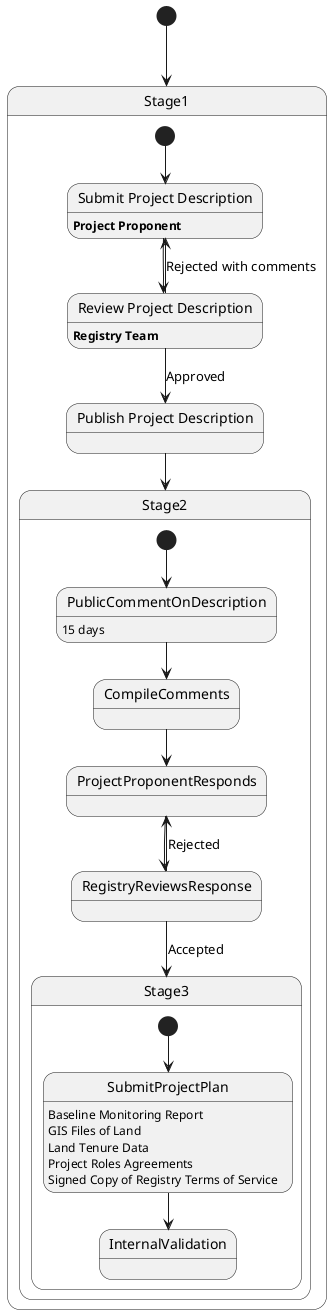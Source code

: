 @startuml

[*] --> Stage1

state Stage1 {
  [*] --> SubmitProjDesc
  state "Submit Project Description" as SubmitProjDesc
  SubmitProjDesc: <b>Project Proponent</b>
  SubmitProjDesc --> ReviewProjDesc
  state "Review Project Description" as ReviewProjDesc
  ReviewProjDesc --> PublishProjDesc : Approved
  ReviewProjDesc --> SubmitProjDesc : Rejected with comments
  ReviewProjDesc: <b>Registry Team</b>
  state "Publish Project Description" as PublishProjDesc
  PublishProjDesc --> Stage2
}

state Stage2 {
  [*] --> PublicCommentOnDescription
  PublicCommentOnDescription : 15 days
  PublicCommentOnDescription --> CompileComments
  CompileComments --> ProjectProponentResponds
  ProjectProponentResponds --> RegistryReviewsResponse
  RegistryReviewsResponse --> ProjectProponentResponds : Rejected
  RegistryReviewsResponse --> Stage3 : Accepted
}

state Stage3 {
[*] --> SubmitProjectPlan
SubmitProjectPlan: Baseline Monitoring Report
SubmitProjectPlan: GIS Files of Land
SubmitProjectPlan: Land Tenure Data
SubmitProjectPlan: Project Roles Agreements
SubmitProjectPlan: Signed Copy of Registry Terms of Service
SubmitProjectPlan --> InternalValidation
}

@enduml